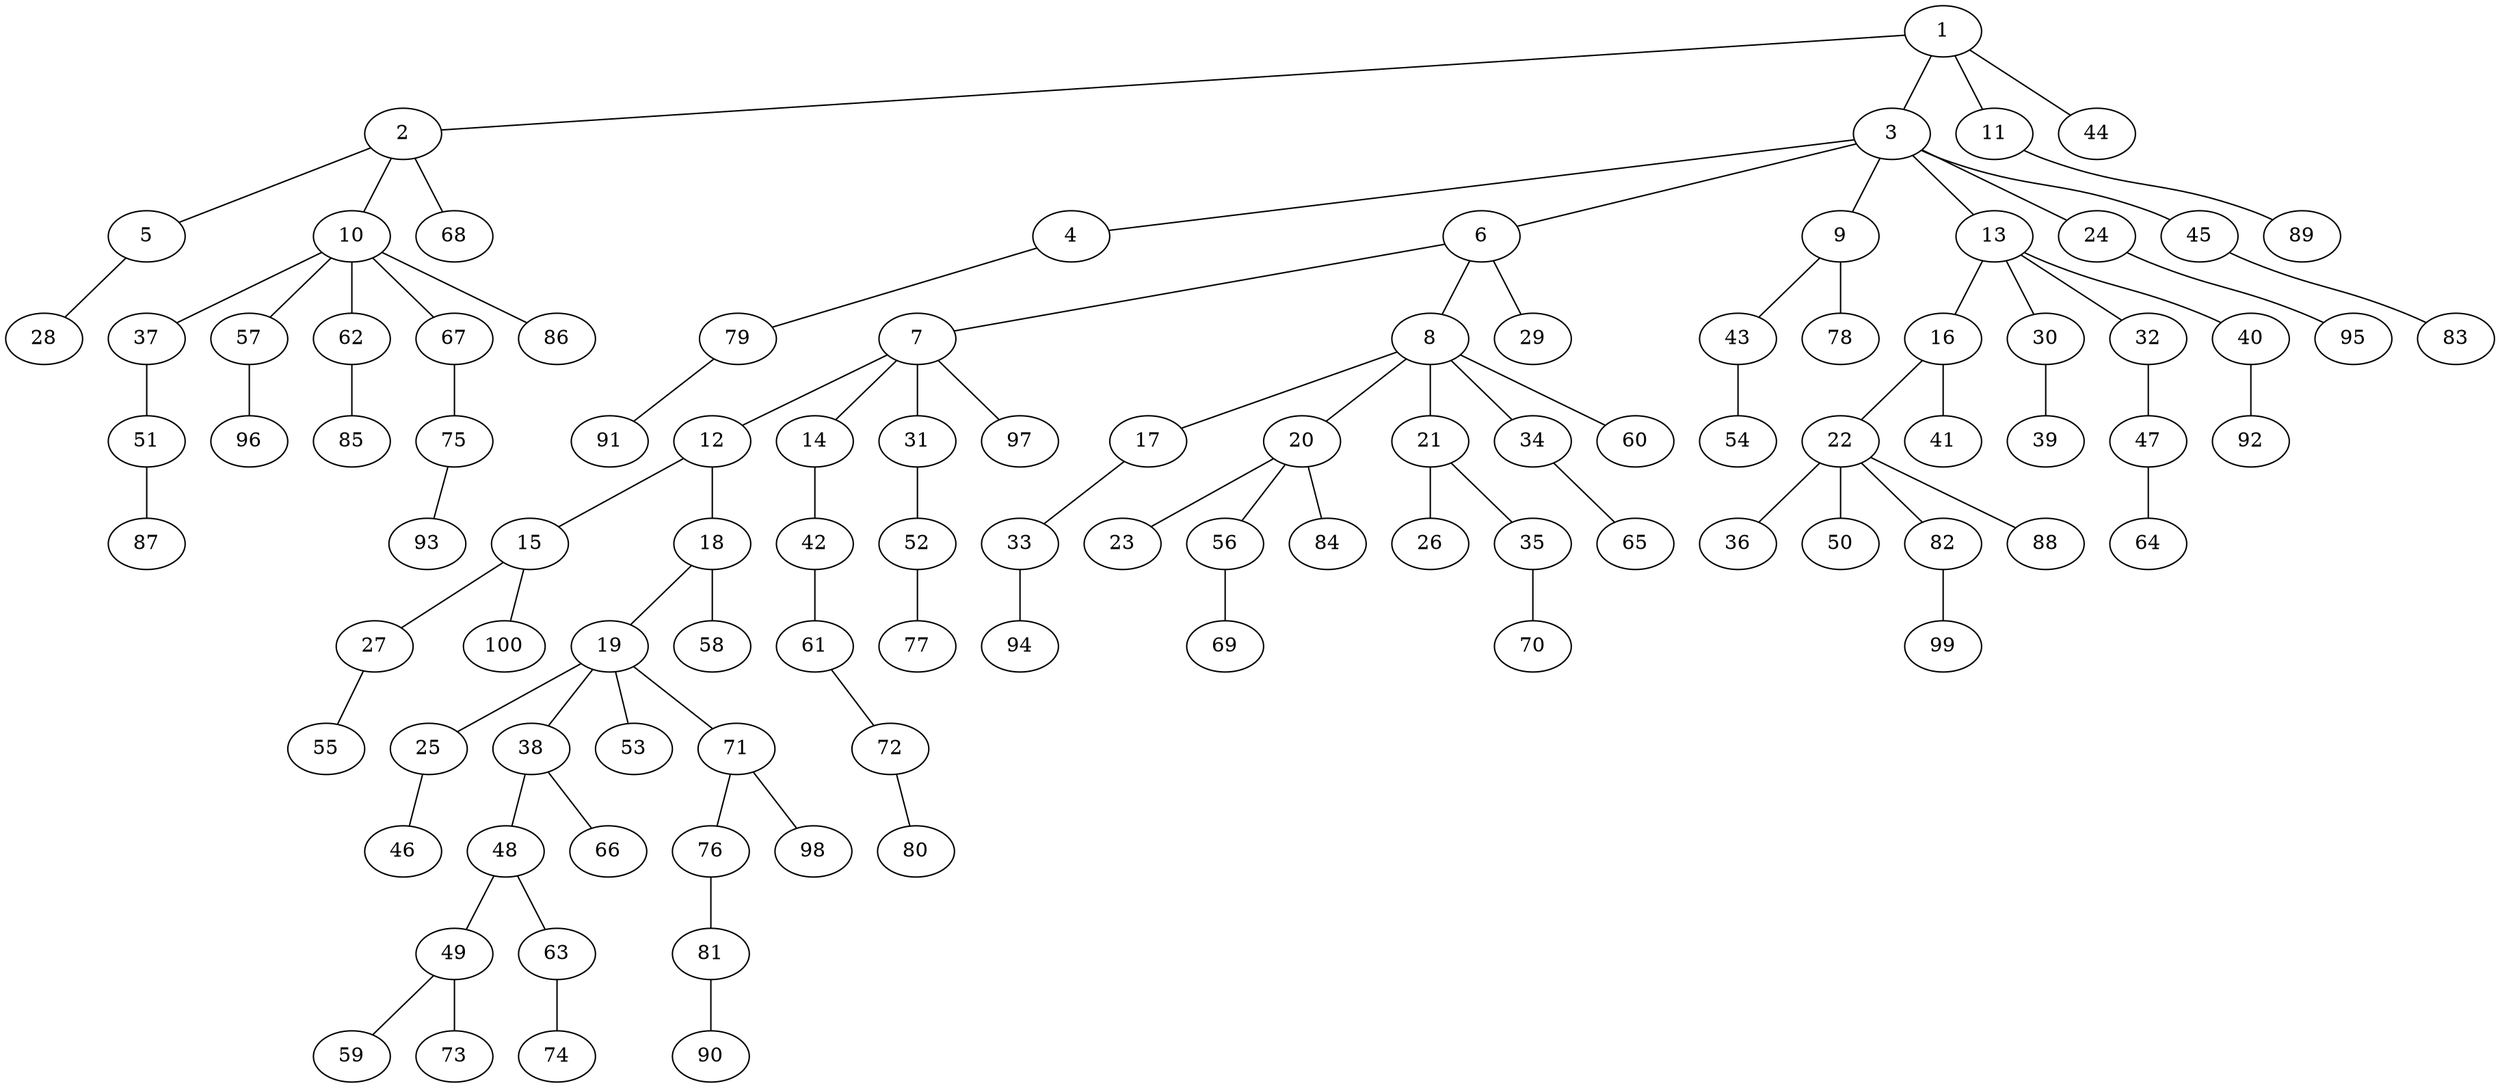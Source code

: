 graph graphname {1--2
1--3
1--11
1--44
2--5
2--10
2--68
3--4
3--6
3--9
3--13
3--24
3--45
4--79
5--28
6--7
6--8
6--29
7--12
7--14
7--31
7--97
8--17
8--20
8--21
8--34
8--60
9--43
9--78
10--37
10--57
10--62
10--67
10--86
11--89
12--15
12--18
13--16
13--30
13--32
13--40
14--42
15--27
15--100
16--22
16--41
17--33
18--19
18--58
19--25
19--38
19--53
19--71
20--23
20--56
20--84
21--26
21--35
22--36
22--50
22--82
22--88
24--95
25--46
27--55
30--39
31--52
32--47
33--94
34--65
35--70
37--51
38--48
38--66
40--92
42--61
43--54
45--83
47--64
48--49
48--63
49--59
49--73
51--87
52--77
56--69
57--96
61--72
62--85
63--74
67--75
71--76
71--98
72--80
75--93
76--81
79--91
81--90
82--99
}